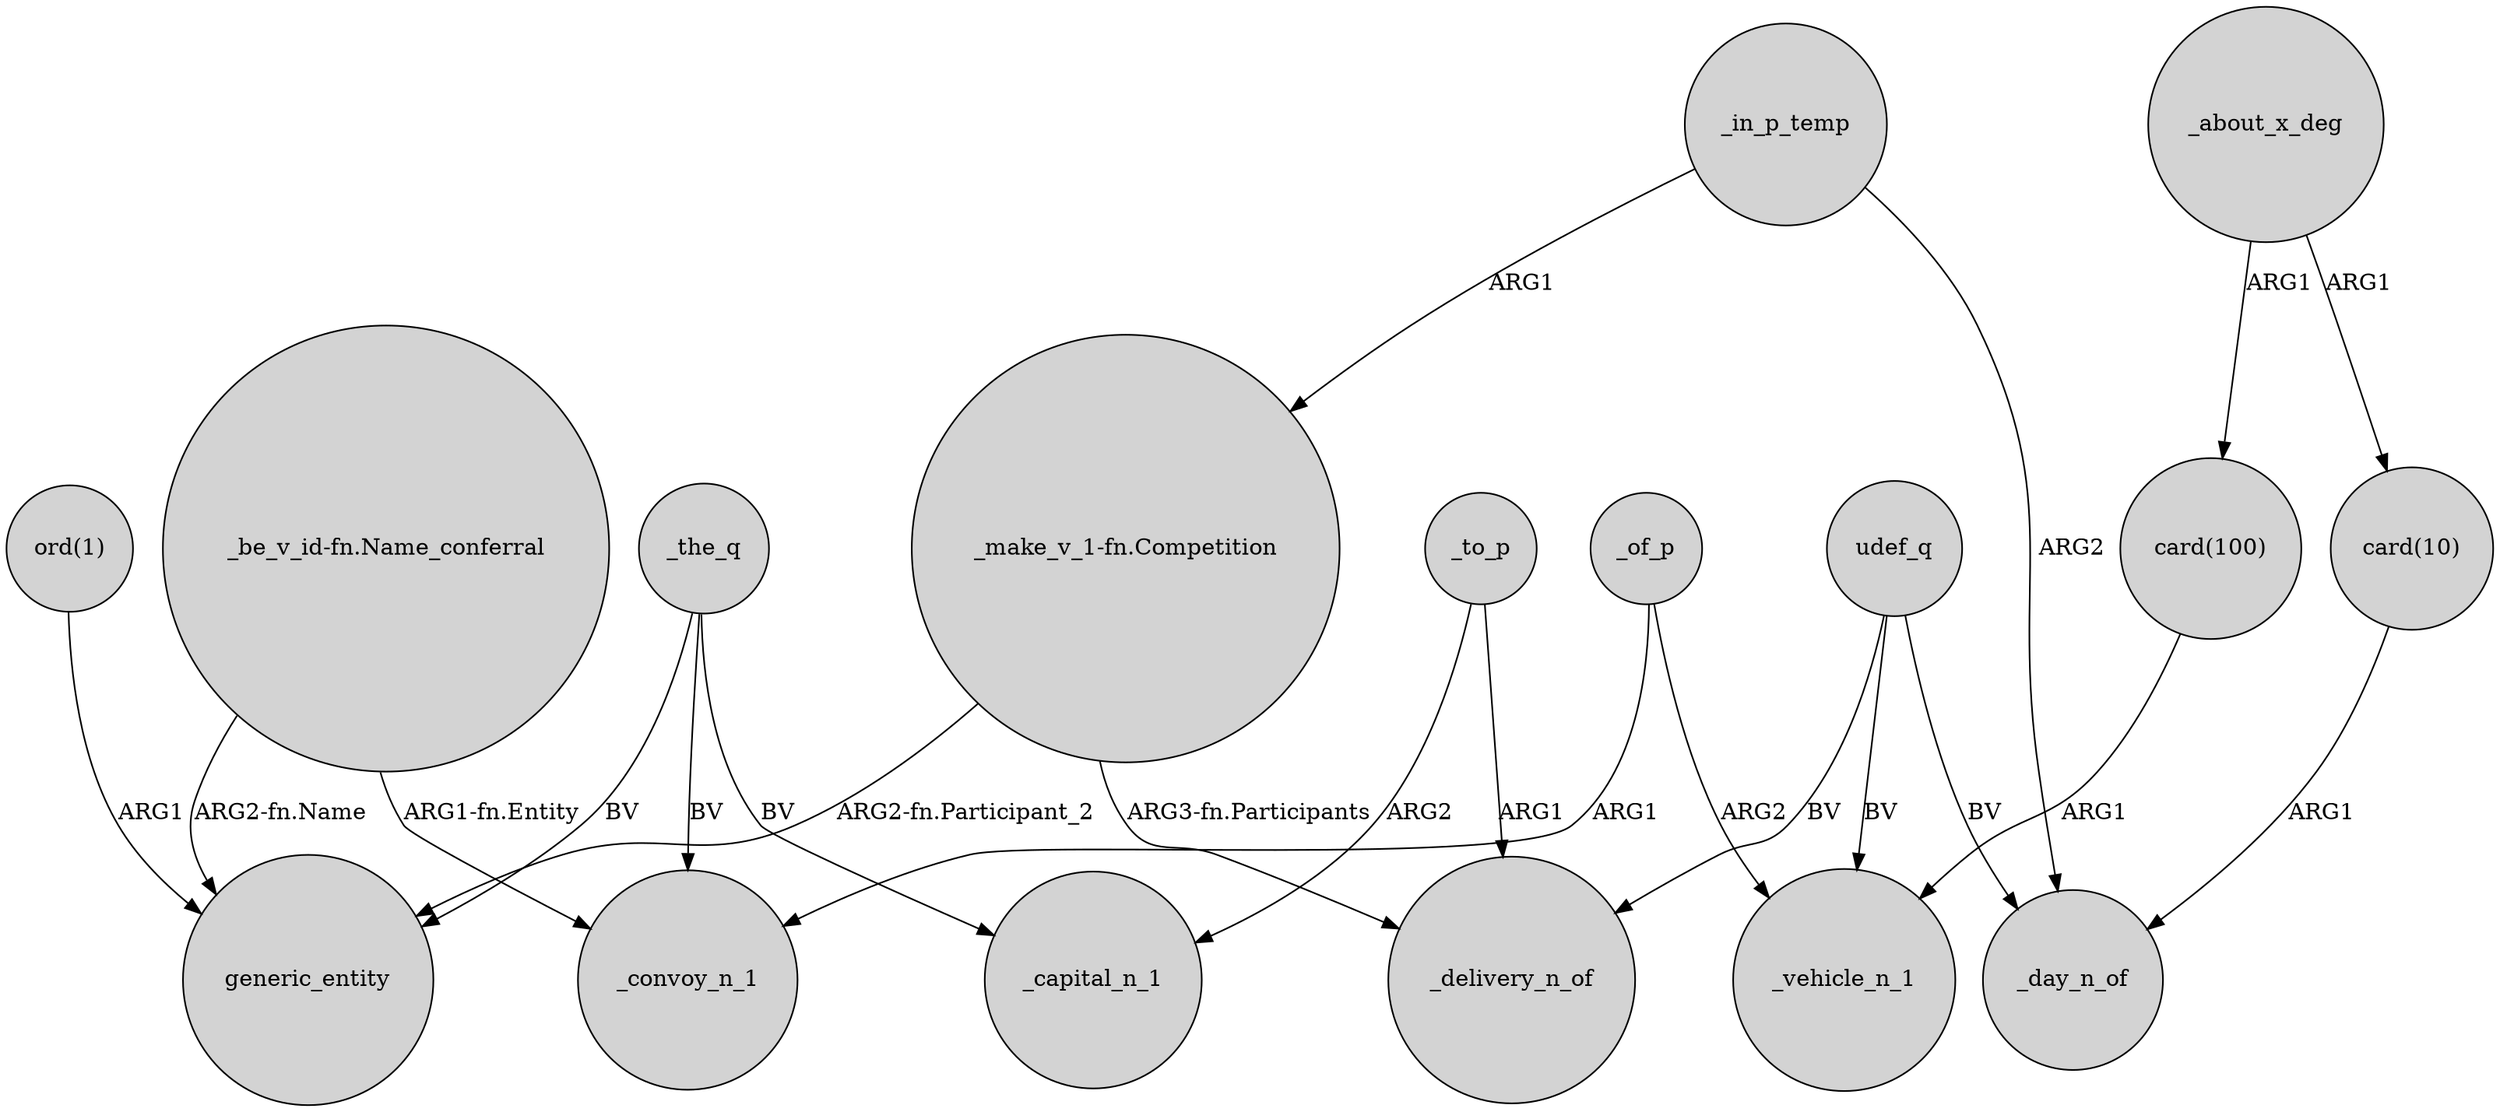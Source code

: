digraph {
	node [shape=circle style=filled]
	"_be_v_id-fn.Name_conferral" -> generic_entity [label="ARG2-fn.Name"]
	_the_q -> _capital_n_1 [label=BV]
	"_make_v_1-fn.Competition" -> generic_entity [label="ARG2-fn.Participant_2"]
	_about_x_deg -> "card(100)" [label=ARG1]
	"card(10)" -> _day_n_of [label=ARG1]
	_about_x_deg -> "card(10)" [label=ARG1]
	"ord(1)" -> generic_entity [label=ARG1]
	"_make_v_1-fn.Competition" -> _delivery_n_of [label="ARG3-fn.Participants"]
	_to_p -> _capital_n_1 [label=ARG2]
	_of_p -> _convoy_n_1 [label=ARG1]
	_in_p_temp -> "_make_v_1-fn.Competition" [label=ARG1]
	udef_q -> _day_n_of [label=BV]
	udef_q -> _vehicle_n_1 [label=BV]
	_to_p -> _delivery_n_of [label=ARG1]
	_the_q -> generic_entity [label=BV]
	_of_p -> _vehicle_n_1 [label=ARG2]
	_the_q -> _convoy_n_1 [label=BV]
	"_be_v_id-fn.Name_conferral" -> _convoy_n_1 [label="ARG1-fn.Entity"]
	udef_q -> _delivery_n_of [label=BV]
	_in_p_temp -> _day_n_of [label=ARG2]
	"card(100)" -> _vehicle_n_1 [label=ARG1]
}
